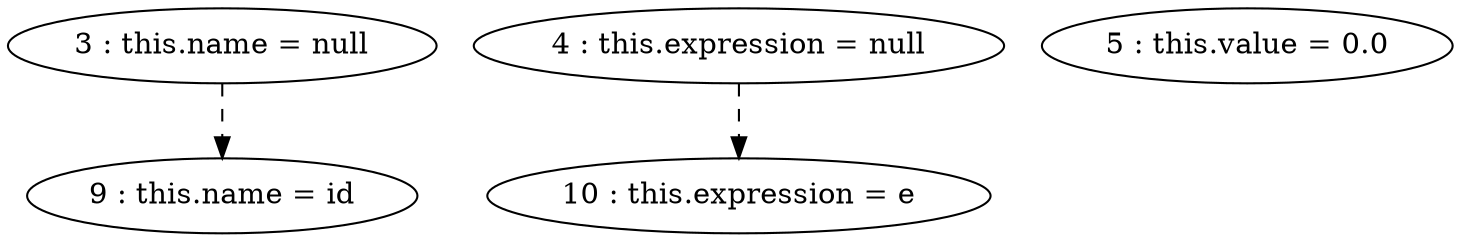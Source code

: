digraph G {
"3 : this.name = null"
"3 : this.name = null" -> "9 : this.name = id" [style=dashed]
"4 : this.expression = null"
"4 : this.expression = null" -> "10 : this.expression = e" [style=dashed]
"5 : this.value = 0.0"
"9 : this.name = id"
"10 : this.expression = e"
}